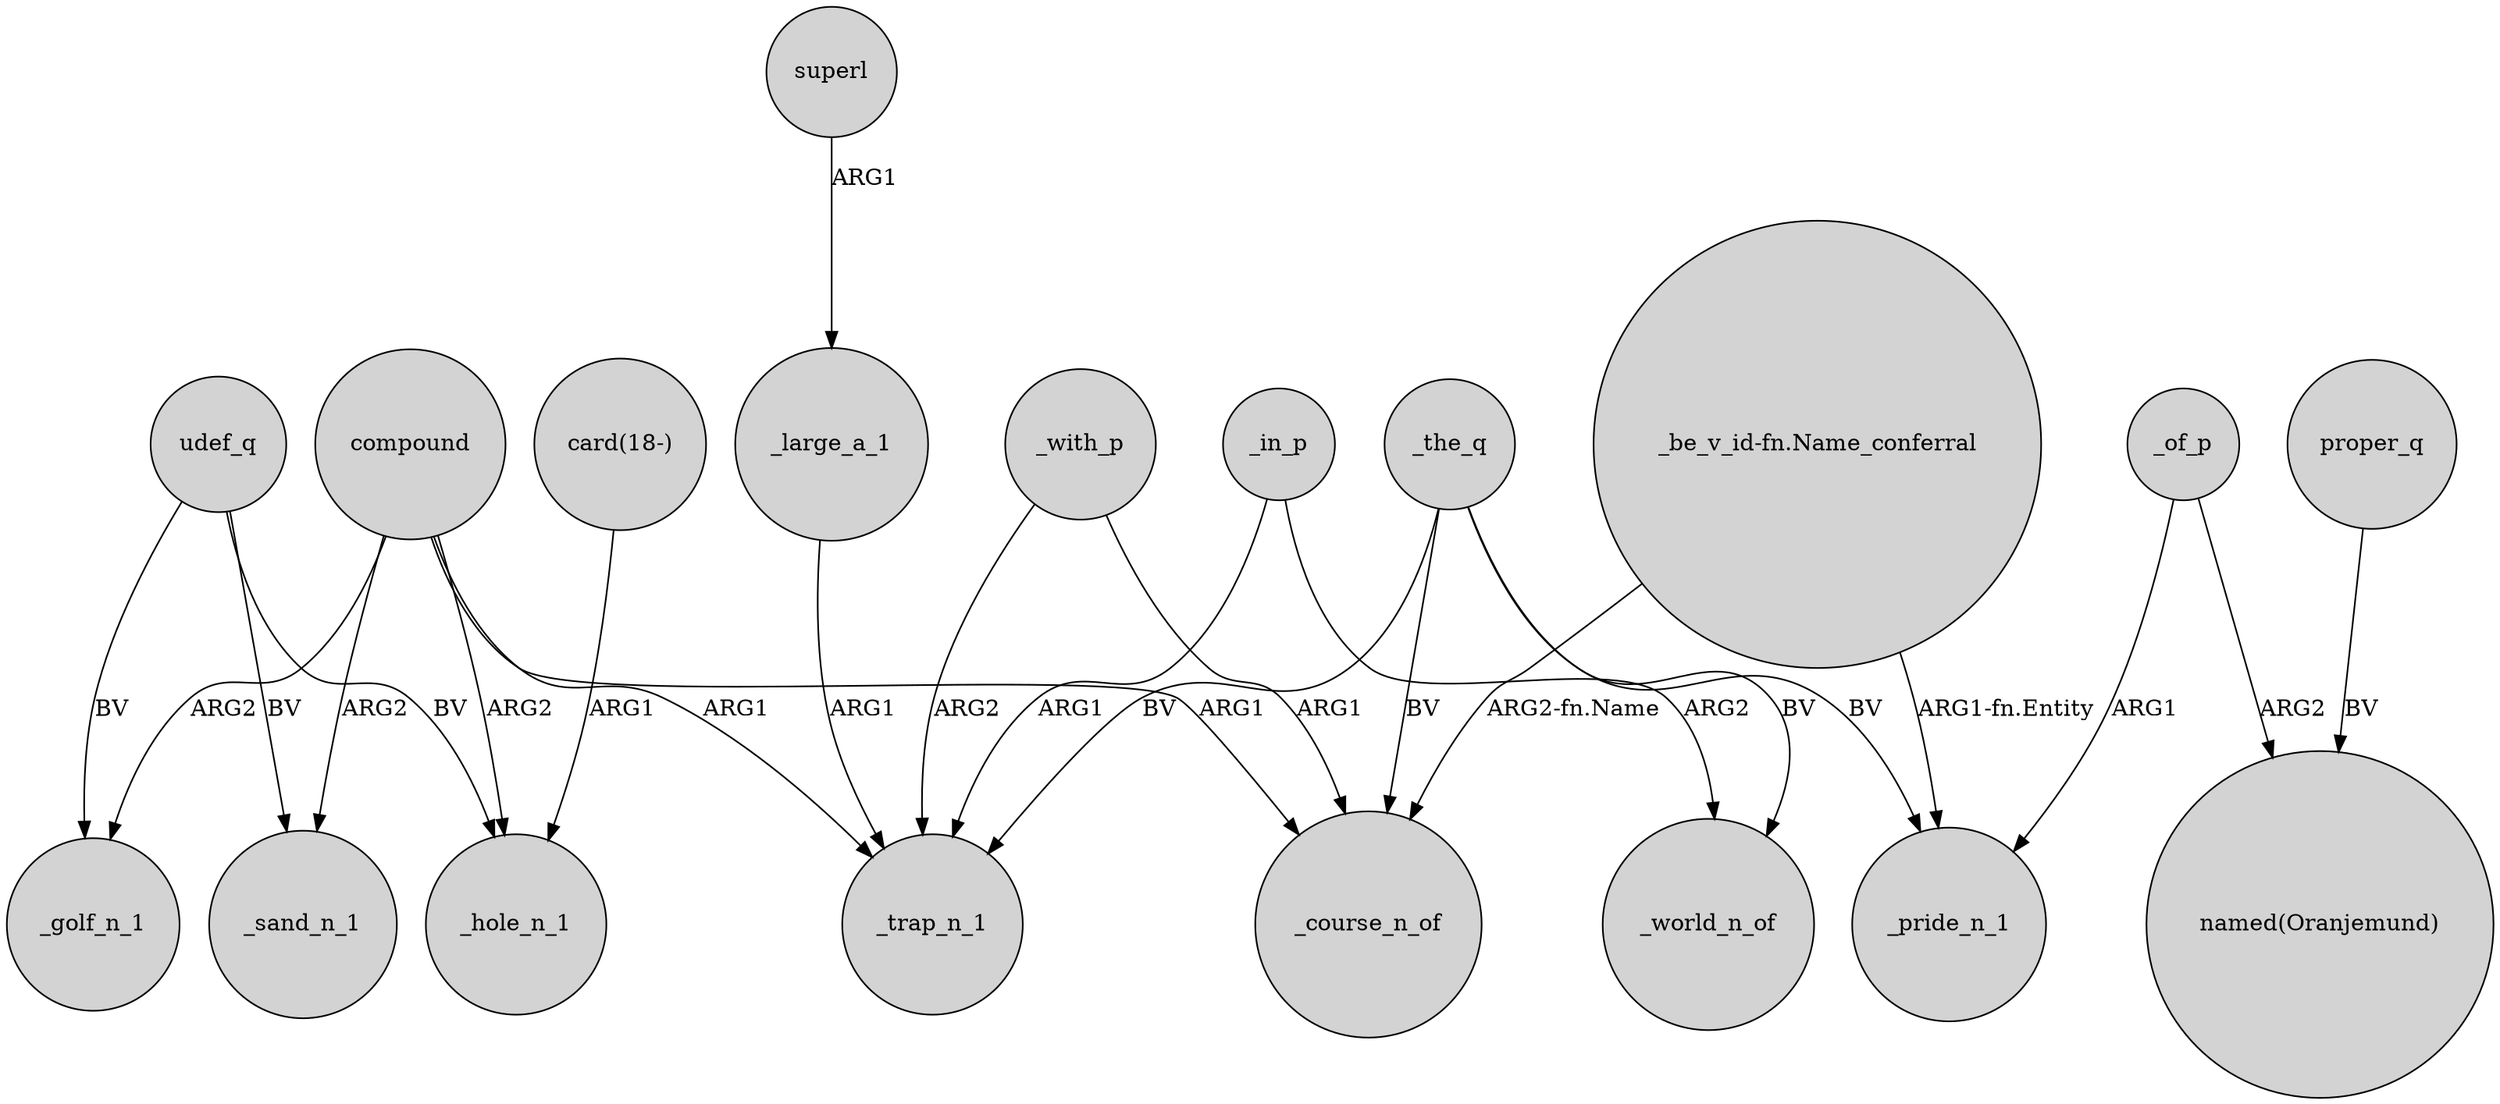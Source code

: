 digraph {
	node [shape=circle style=filled]
	udef_q -> _hole_n_1 [label=BV]
	compound -> _course_n_of [label=ARG1]
	_with_p -> _trap_n_1 [label=ARG2]
	_the_q -> _course_n_of [label=BV]
	_the_q -> _trap_n_1 [label=BV]
	compound -> _trap_n_1 [label=ARG1]
	_in_p -> _trap_n_1 [label=ARG1]
	"card(18-)" -> _hole_n_1 [label=ARG1]
	compound -> _hole_n_1 [label=ARG2]
	"_be_v_id-fn.Name_conferral" -> _course_n_of [label="ARG2-fn.Name"]
	_in_p -> _world_n_of [label=ARG2]
	_the_q -> _pride_n_1 [label=BV]
	_of_p -> "named(Oranjemund)" [label=ARG2]
	compound -> _sand_n_1 [label=ARG2]
	udef_q -> _golf_n_1 [label=BV]
	_of_p -> _pride_n_1 [label=ARG1]
	udef_q -> _sand_n_1 [label=BV]
	compound -> _golf_n_1 [label=ARG2]
	proper_q -> "named(Oranjemund)" [label=BV]
	_with_p -> _course_n_of [label=ARG1]
	"_be_v_id-fn.Name_conferral" -> _pride_n_1 [label="ARG1-fn.Entity"]
	superl -> _large_a_1 [label=ARG1]
	_large_a_1 -> _trap_n_1 [label=ARG1]
	_the_q -> _world_n_of [label=BV]
}
